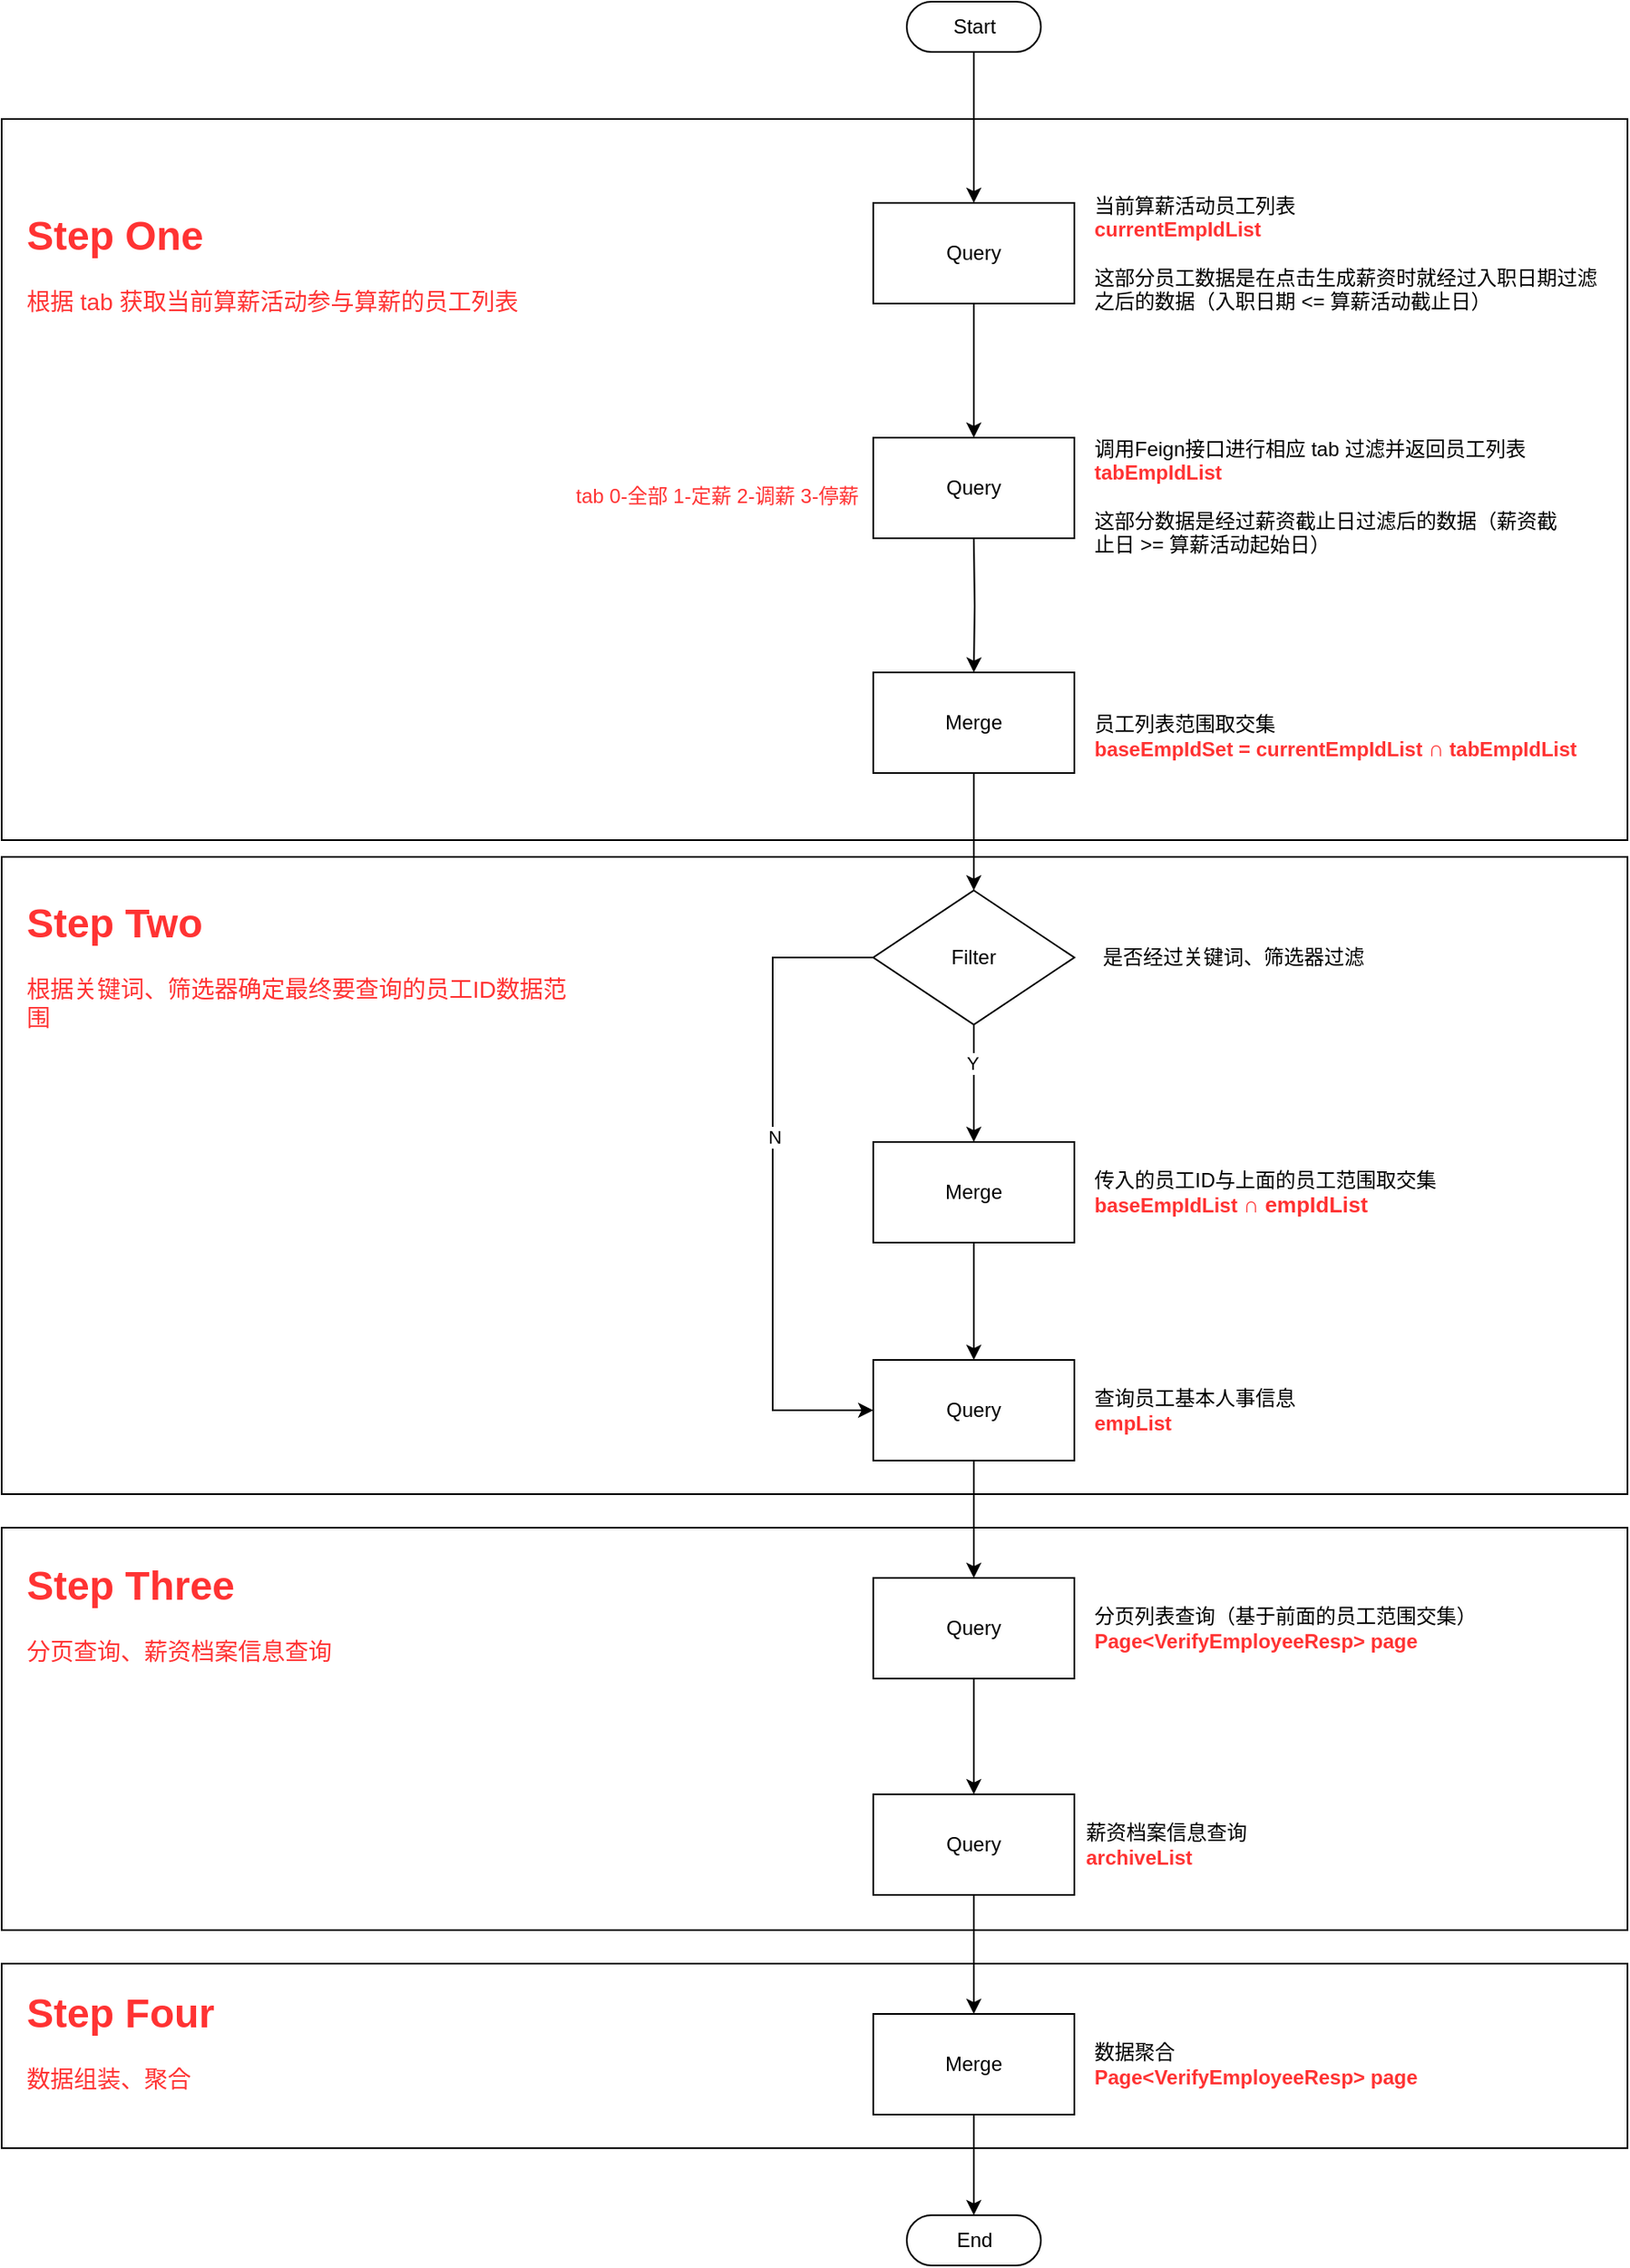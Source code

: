 <mxfile version="15.9.1" type="github">
  <diagram id="s-vdipbRV10AutQqlhQl" name="Page-1">
    <mxGraphModel dx="1933" dy="702" grid="1" gridSize="10" guides="1" tooltips="1" connect="1" arrows="1" fold="1" page="1" pageScale="1" pageWidth="827" pageHeight="1169" math="0" shadow="0">
      <root>
        <mxCell id="0" />
        <mxCell id="1" parent="0" />
        <mxCell id="gTkDmRqyJTE2ca7jixcS-58" value="" style="rounded=0;whiteSpace=wrap;html=1;fontSize=14;fontColor=#FF3333;" parent="1" vertex="1">
          <mxGeometry x="-160" y="1210" width="970" height="110" as="geometry" />
        </mxCell>
        <mxCell id="gTkDmRqyJTE2ca7jixcS-55" value="" style="rounded=0;whiteSpace=wrap;html=1;fontSize=14;fontColor=#FF3333;" parent="1" vertex="1">
          <mxGeometry x="-160" y="950" width="970" height="240" as="geometry" />
        </mxCell>
        <mxCell id="gTkDmRqyJTE2ca7jixcS-53" value="" style="rounded=0;whiteSpace=wrap;html=1;fontSize=14;fontColor=#FF3333;" parent="1" vertex="1">
          <mxGeometry x="-160" y="550" width="970" height="380" as="geometry" />
        </mxCell>
        <mxCell id="gTkDmRqyJTE2ca7jixcS-50" value="" style="rounded=0;whiteSpace=wrap;html=1;fontColor=#FF3333;" parent="1" vertex="1">
          <mxGeometry x="-160" y="110" width="970" height="430" as="geometry" />
        </mxCell>
        <mxCell id="5ZPgT-jhiY80CRl-71J9-2" style="edgeStyle=orthogonalEdgeStyle;rounded=0;orthogonalLoop=1;jettySize=auto;html=1;entryX=0.5;entryY=0;entryDx=0;entryDy=0;" parent="1" source="gTkDmRqyJTE2ca7jixcS-1" target="gTkDmRqyJTE2ca7jixcS-2" edge="1">
          <mxGeometry relative="1" as="geometry" />
        </mxCell>
        <mxCell id="gTkDmRqyJTE2ca7jixcS-1" value="Start" style="html=1;dashed=0;whitespace=wrap;shape=mxgraph.dfd.start" parent="1" vertex="1">
          <mxGeometry x="380" y="40" width="80" height="30" as="geometry" />
        </mxCell>
        <mxCell id="D4P1zWmyQ1_2yV-VGXoj-2" style="edgeStyle=orthogonalEdgeStyle;rounded=0;orthogonalLoop=1;jettySize=auto;html=1;entryX=0.5;entryY=0;entryDx=0;entryDy=0;" edge="1" parent="1" source="gTkDmRqyJTE2ca7jixcS-2" target="gTkDmRqyJTE2ca7jixcS-17">
          <mxGeometry relative="1" as="geometry" />
        </mxCell>
        <mxCell id="gTkDmRqyJTE2ca7jixcS-2" value="Query" style="rounded=0;whiteSpace=wrap;html=1;" parent="1" vertex="1">
          <mxGeometry x="360" y="160" width="120" height="60" as="geometry" />
        </mxCell>
        <mxCell id="gTkDmRqyJTE2ca7jixcS-3" value="当前算薪活动员工列表&lt;br&gt;&lt;b&gt;&lt;font color=&quot;#ff3333&quot;&gt;currentEmpIdList&lt;br&gt;&lt;/font&gt;&lt;/b&gt;&lt;br&gt;这部分员工数据是在点击生成薪资时就经过入职日期过滤之后的数据（入职日期 &amp;lt;= 算薪活动截止日）" style="text;html=1;strokeColor=none;fillColor=none;align=left;verticalAlign=middle;whiteSpace=wrap;rounded=0;" parent="1" vertex="1">
          <mxGeometry x="490" y="160" width="310" height="60" as="geometry" />
        </mxCell>
        <mxCell id="gTkDmRqyJTE2ca7jixcS-10" style="edgeStyle=orthogonalEdgeStyle;rounded=0;orthogonalLoop=1;jettySize=auto;html=1;entryX=0.5;entryY=0;entryDx=0;entryDy=0;" parent="1" target="gTkDmRqyJTE2ca7jixcS-15" edge="1">
          <mxGeometry relative="1" as="geometry">
            <mxPoint x="420" y="430" as="targetPoint" />
            <mxPoint x="420" y="360" as="sourcePoint" />
          </mxGeometry>
        </mxCell>
        <mxCell id="gTkDmRqyJTE2ca7jixcS-24" value="" style="edgeStyle=orthogonalEdgeStyle;rounded=0;orthogonalLoop=1;jettySize=auto;html=1;" parent="1" source="gTkDmRqyJTE2ca7jixcS-15" target="gTkDmRqyJTE2ca7jixcS-23" edge="1">
          <mxGeometry relative="1" as="geometry" />
        </mxCell>
        <mxCell id="gTkDmRqyJTE2ca7jixcS-15" value="Merge" style="rounded=0;whiteSpace=wrap;html=1;" parent="1" vertex="1">
          <mxGeometry x="360" y="440" width="120" height="60" as="geometry" />
        </mxCell>
        <mxCell id="gTkDmRqyJTE2ca7jixcS-17" value="Query" style="rounded=0;whiteSpace=wrap;html=1;" parent="1" vertex="1">
          <mxGeometry x="360" y="300" width="120" height="60" as="geometry" />
        </mxCell>
        <mxCell id="gTkDmRqyJTE2ca7jixcS-19" value="调用Feign接口进行相应 tab 过滤并返回员工列表&lt;br&gt;&lt;b style=&quot;color: rgb(255 , 51 , 51)&quot;&gt;tabEmpIdList&lt;/b&gt;&lt;br&gt;&lt;br&gt;这部分数据是经过薪资截止日过滤后的数据（薪资截止日 &amp;gt;= 算薪活动起始日）" style="text;html=1;strokeColor=none;fillColor=none;align=left;verticalAlign=middle;whiteSpace=wrap;rounded=0;" parent="1" vertex="1">
          <mxGeometry x="490" y="307.5" width="280" height="55" as="geometry" />
        </mxCell>
        <mxCell id="gTkDmRqyJTE2ca7jixcS-22" value="员工列表范围取交集&lt;br&gt;&lt;b&gt;&lt;font color=&quot;#ff3333&quot;&gt;baseEmpIdSet = currentEmpIdList &lt;/font&gt;&lt;/b&gt;&lt;span style=&quot;font-family: &amp;quot;arial&amp;quot; , sans-serif ; font-size: 13px ; background-color: rgb(255 , 255 , 255)&quot;&gt;&lt;b&gt;&lt;font color=&quot;#ff3333&quot;&gt;∩&lt;/font&gt;&lt;/b&gt;&lt;/span&gt;&lt;b&gt;&lt;font color=&quot;#ff3333&quot;&gt;&amp;nbsp;tabEmpIdList&lt;/font&gt;&lt;/b&gt;" style="text;html=1;strokeColor=none;fillColor=none;align=left;verticalAlign=middle;whiteSpace=wrap;rounded=0;" parent="1" vertex="1">
          <mxGeometry x="490" y="455" width="320" height="45" as="geometry" />
        </mxCell>
        <mxCell id="gTkDmRqyJTE2ca7jixcS-27" style="edgeStyle=orthogonalEdgeStyle;rounded=0;orthogonalLoop=1;jettySize=auto;html=1;entryX=0.5;entryY=0;entryDx=0;entryDy=0;" parent="1" source="gTkDmRqyJTE2ca7jixcS-23" target="gTkDmRqyJTE2ca7jixcS-26" edge="1">
          <mxGeometry relative="1" as="geometry" />
        </mxCell>
        <mxCell id="gTkDmRqyJTE2ca7jixcS-29" value="Y" style="edgeLabel;html=1;align=center;verticalAlign=middle;resizable=0;points=[];" parent="gTkDmRqyJTE2ca7jixcS-27" vertex="1" connectable="0">
          <mxGeometry x="-0.343" y="-1" relative="1" as="geometry">
            <mxPoint as="offset" />
          </mxGeometry>
        </mxCell>
        <mxCell id="gTkDmRqyJTE2ca7jixcS-33" style="edgeStyle=orthogonalEdgeStyle;rounded=0;orthogonalLoop=1;jettySize=auto;html=1;entryX=0;entryY=0.5;entryDx=0;entryDy=0;exitX=0;exitY=0.5;exitDx=0;exitDy=0;" parent="1" source="gTkDmRqyJTE2ca7jixcS-23" target="gTkDmRqyJTE2ca7jixcS-30" edge="1">
          <mxGeometry relative="1" as="geometry">
            <Array as="points">
              <mxPoint x="300" y="610" />
              <mxPoint x="300" y="880" />
            </Array>
          </mxGeometry>
        </mxCell>
        <mxCell id="gTkDmRqyJTE2ca7jixcS-34" value="N" style="edgeLabel;html=1;align=center;verticalAlign=middle;resizable=0;points=[];" parent="gTkDmRqyJTE2ca7jixcS-33" vertex="1" connectable="0">
          <mxGeometry x="-0.144" y="1" relative="1" as="geometry">
            <mxPoint as="offset" />
          </mxGeometry>
        </mxCell>
        <mxCell id="gTkDmRqyJTE2ca7jixcS-23" value="Filter" style="rhombus;whiteSpace=wrap;html=1;" parent="1" vertex="1">
          <mxGeometry x="360" y="570" width="120" height="80" as="geometry" />
        </mxCell>
        <mxCell id="gTkDmRqyJTE2ca7jixcS-25" value="是否经过关键词、筛选器过滤" style="text;html=1;strokeColor=none;fillColor=none;align=center;verticalAlign=middle;whiteSpace=wrap;rounded=0;" parent="1" vertex="1">
          <mxGeometry x="490" y="595" width="170" height="30" as="geometry" />
        </mxCell>
        <mxCell id="gTkDmRqyJTE2ca7jixcS-32" style="edgeStyle=orthogonalEdgeStyle;rounded=0;orthogonalLoop=1;jettySize=auto;html=1;entryX=0.5;entryY=0;entryDx=0;entryDy=0;" parent="1" source="gTkDmRqyJTE2ca7jixcS-26" target="gTkDmRqyJTE2ca7jixcS-30" edge="1">
          <mxGeometry relative="1" as="geometry" />
        </mxCell>
        <mxCell id="gTkDmRqyJTE2ca7jixcS-26" value="Merge" style="rounded=0;whiteSpace=wrap;html=1;" parent="1" vertex="1">
          <mxGeometry x="360" y="720" width="120" height="60" as="geometry" />
        </mxCell>
        <mxCell id="gTkDmRqyJTE2ca7jixcS-28" value="传入的员工ID与上面的员工范围取交集&lt;br&gt;&lt;b&gt;&lt;font color=&quot;#ff3333&quot;&gt;baseEmpIdList&amp;nbsp;&lt;span style=&quot;font-family: &amp;quot;arial&amp;quot; , sans-serif ; font-size: 13px ; background-color: rgb(255 , 255 , 255)&quot;&gt;∩ empIdList&lt;/span&gt;&lt;/font&gt;&lt;/b&gt;" style="text;html=1;strokeColor=none;fillColor=none;align=left;verticalAlign=middle;whiteSpace=wrap;rounded=0;" parent="1" vertex="1">
          <mxGeometry x="490" y="735" width="220" height="30" as="geometry" />
        </mxCell>
        <mxCell id="gTkDmRqyJTE2ca7jixcS-37" style="edgeStyle=orthogonalEdgeStyle;rounded=0;orthogonalLoop=1;jettySize=auto;html=1;entryX=0.5;entryY=0;entryDx=0;entryDy=0;" parent="1" source="gTkDmRqyJTE2ca7jixcS-30" target="gTkDmRqyJTE2ca7jixcS-36" edge="1">
          <mxGeometry relative="1" as="geometry" />
        </mxCell>
        <mxCell id="gTkDmRqyJTE2ca7jixcS-30" value="Query" style="rounded=0;whiteSpace=wrap;html=1;" parent="1" vertex="1">
          <mxGeometry x="360" y="850" width="120" height="60" as="geometry" />
        </mxCell>
        <mxCell id="gTkDmRqyJTE2ca7jixcS-35" value="查询员工基本人事信息&lt;br&gt;&lt;b&gt;&lt;font color=&quot;#ff3333&quot;&gt;empList&lt;/font&gt;&lt;/b&gt;" style="text;html=1;strokeColor=none;fillColor=none;align=left;verticalAlign=middle;whiteSpace=wrap;rounded=0;" parent="1" vertex="1">
          <mxGeometry x="490" y="865" width="140" height="30" as="geometry" />
        </mxCell>
        <mxCell id="gTkDmRqyJTE2ca7jixcS-40" value="" style="edgeStyle=orthogonalEdgeStyle;rounded=0;orthogonalLoop=1;jettySize=auto;html=1;" parent="1" source="gTkDmRqyJTE2ca7jixcS-36" target="gTkDmRqyJTE2ca7jixcS-39" edge="1">
          <mxGeometry relative="1" as="geometry" />
        </mxCell>
        <mxCell id="gTkDmRqyJTE2ca7jixcS-36" value="Query" style="rounded=0;whiteSpace=wrap;html=1;" parent="1" vertex="1">
          <mxGeometry x="360" y="980" width="120" height="60" as="geometry" />
        </mxCell>
        <mxCell id="gTkDmRqyJTE2ca7jixcS-38" value="分页列表查询（基于前面的员工范围交集）&lt;br&gt;&lt;b&gt;&lt;font color=&quot;#ff3333&quot;&gt;Page&amp;lt;VerifyEmployeeResp&amp;gt; page&lt;/font&gt;&lt;/b&gt;" style="text;html=1;strokeColor=none;fillColor=none;align=left;verticalAlign=middle;whiteSpace=wrap;rounded=0;" parent="1" vertex="1">
          <mxGeometry x="490" y="995" width="260" height="30" as="geometry" />
        </mxCell>
        <mxCell id="gTkDmRqyJTE2ca7jixcS-43" value="" style="edgeStyle=orthogonalEdgeStyle;rounded=0;orthogonalLoop=1;jettySize=auto;html=1;" parent="1" source="gTkDmRqyJTE2ca7jixcS-39" target="gTkDmRqyJTE2ca7jixcS-42" edge="1">
          <mxGeometry relative="1" as="geometry" />
        </mxCell>
        <mxCell id="gTkDmRqyJTE2ca7jixcS-39" value="Query" style="rounded=0;whiteSpace=wrap;html=1;" parent="1" vertex="1">
          <mxGeometry x="360" y="1109" width="120" height="60" as="geometry" />
        </mxCell>
        <mxCell id="gTkDmRqyJTE2ca7jixcS-41" value="薪资档案信息查询&lt;br&gt;&lt;b&gt;&lt;font color=&quot;#ff3333&quot;&gt;archiveList&lt;/font&gt;&lt;/b&gt;" style="text;html=1;strokeColor=none;fillColor=none;align=left;verticalAlign=middle;whiteSpace=wrap;rounded=0;" parent="1" vertex="1">
          <mxGeometry x="485" y="1124" width="115" height="30" as="geometry" />
        </mxCell>
        <mxCell id="gTkDmRqyJTE2ca7jixcS-46" style="edgeStyle=orthogonalEdgeStyle;rounded=0;orthogonalLoop=1;jettySize=auto;html=1;entryX=0.5;entryY=0.5;entryDx=0;entryDy=-15;entryPerimeter=0;" parent="1" source="gTkDmRqyJTE2ca7jixcS-42" target="gTkDmRqyJTE2ca7jixcS-45" edge="1">
          <mxGeometry relative="1" as="geometry" />
        </mxCell>
        <mxCell id="gTkDmRqyJTE2ca7jixcS-42" value="Merge" style="rounded=0;whiteSpace=wrap;html=1;" parent="1" vertex="1">
          <mxGeometry x="360" y="1240" width="120" height="60" as="geometry" />
        </mxCell>
        <mxCell id="gTkDmRqyJTE2ca7jixcS-44" value="数据聚合&lt;br&gt;&lt;b style=&quot;&quot;&gt;&lt;font color=&quot;#ff3333&quot;&gt;Page&amp;lt;VerifyEmployeeResp&amp;gt; page&lt;/font&gt;&lt;/b&gt;" style="text;html=1;strokeColor=none;fillColor=none;align=left;verticalAlign=middle;whiteSpace=wrap;rounded=0;" parent="1" vertex="1">
          <mxGeometry x="490" y="1255" width="230" height="30" as="geometry" />
        </mxCell>
        <mxCell id="gTkDmRqyJTE2ca7jixcS-45" value="End" style="html=1;dashed=0;whitespace=wrap;shape=mxgraph.dfd.start" parent="1" vertex="1">
          <mxGeometry x="380" y="1360" width="80" height="30" as="geometry" />
        </mxCell>
        <mxCell id="gTkDmRqyJTE2ca7jixcS-48" value="tab 0-全部 1-定薪 2-调薪 3-停薪" style="text;html=1;strokeColor=none;fillColor=none;align=center;verticalAlign=middle;whiteSpace=wrap;rounded=0;fontColor=#FF3333;" parent="1" vertex="1">
          <mxGeometry x="180" y="325" width="174" height="20" as="geometry" />
        </mxCell>
        <mxCell id="gTkDmRqyJTE2ca7jixcS-51" value="&lt;h1&gt;Step One&lt;/h1&gt;&lt;p&gt;&lt;font style=&quot;font-size: 14px&quot;&gt;根据 tab 获取当前算薪活动参与算薪的员工列表&lt;/font&gt;&lt;/p&gt;" style="text;html=1;strokeColor=none;fillColor=none;spacing=5;spacingTop=-20;whiteSpace=wrap;overflow=hidden;rounded=0;fontColor=#FF3333;" parent="1" vertex="1">
          <mxGeometry x="-150" y="160" width="330" height="90" as="geometry" />
        </mxCell>
        <mxCell id="gTkDmRqyJTE2ca7jixcS-54" value="&lt;h1&gt;Step Two&lt;/h1&gt;&lt;p&gt;&lt;span style=&quot;font-size: 14px&quot;&gt;根据关键词、筛选器确定最终要查询的员工ID数据范围&lt;/span&gt;&lt;/p&gt;" style="text;html=1;strokeColor=none;fillColor=none;spacing=5;spacingTop=-20;whiteSpace=wrap;overflow=hidden;rounded=0;fontColor=#FF3333;" parent="1" vertex="1">
          <mxGeometry x="-150" y="570" width="330" height="90" as="geometry" />
        </mxCell>
        <mxCell id="gTkDmRqyJTE2ca7jixcS-56" value="&lt;h1&gt;Step Three&lt;/h1&gt;&lt;p&gt;&lt;span style=&quot;font-size: 14px&quot;&gt;分页查询、薪资档案信息查询&lt;/span&gt;&lt;/p&gt;" style="text;html=1;strokeColor=none;fillColor=none;spacing=5;spacingTop=-20;whiteSpace=wrap;overflow=hidden;rounded=0;fontColor=#FF3333;" parent="1" vertex="1">
          <mxGeometry x="-150" y="965" width="330" height="90" as="geometry" />
        </mxCell>
        <mxCell id="gTkDmRqyJTE2ca7jixcS-59" value="&lt;h1&gt;Step Four&lt;/h1&gt;&lt;p&gt;&lt;span style=&quot;font-size: 14px&quot;&gt;数据组装、聚合&lt;/span&gt;&lt;/p&gt;" style="text;html=1;strokeColor=none;fillColor=none;spacing=5;spacingTop=-20;whiteSpace=wrap;overflow=hidden;rounded=0;fontColor=#FF3333;" parent="1" vertex="1">
          <mxGeometry x="-150" y="1220" width="330" height="90" as="geometry" />
        </mxCell>
      </root>
    </mxGraphModel>
  </diagram>
</mxfile>
